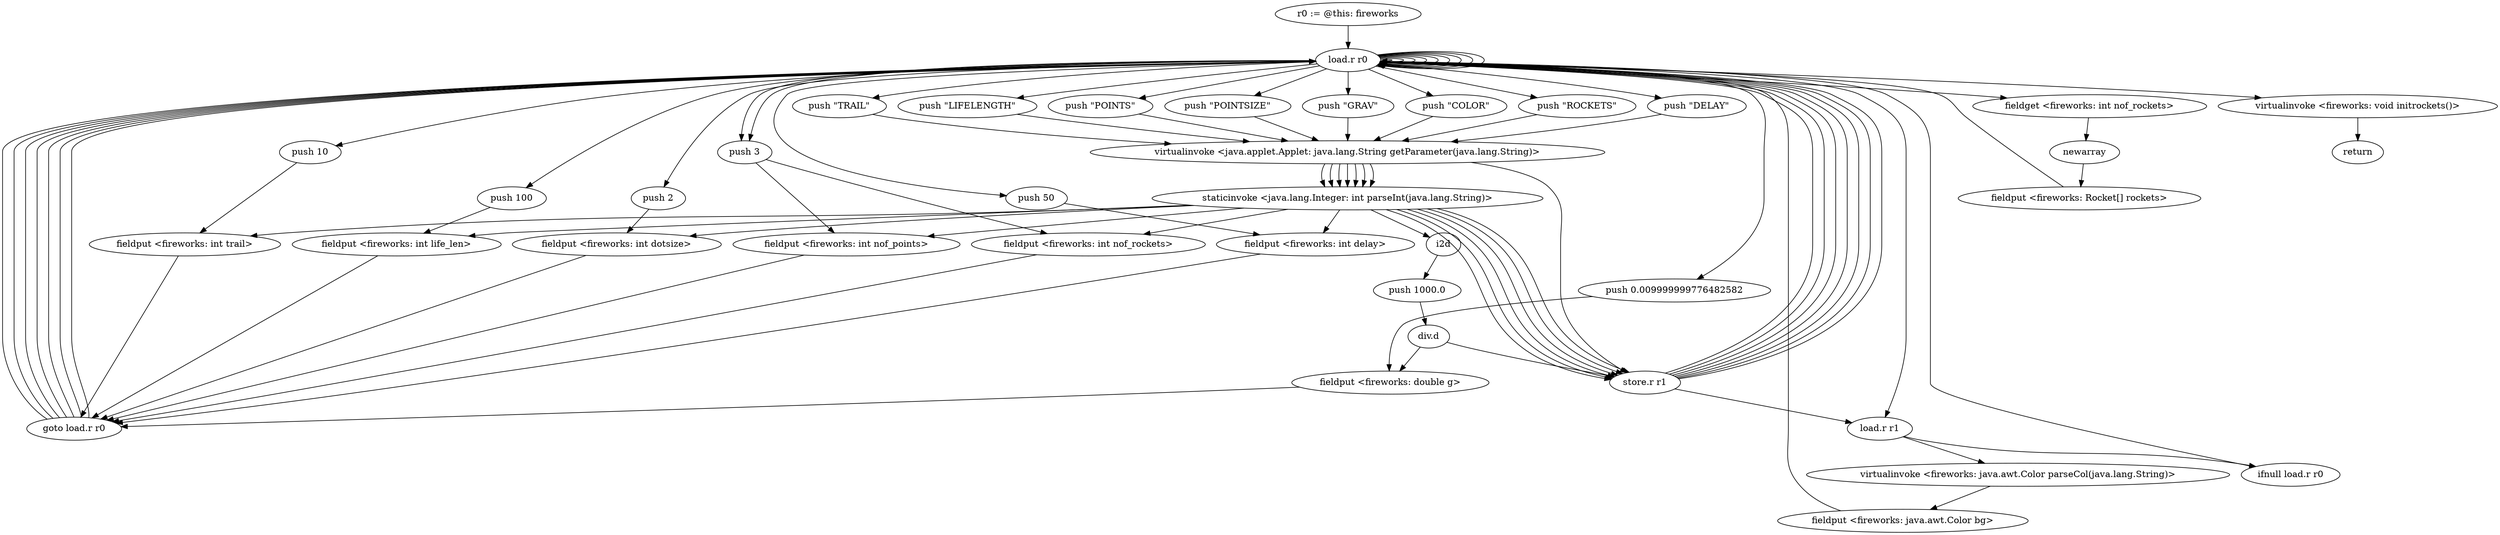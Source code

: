 digraph "" {
    "r0 := @this: fireworks"
    "load.r r0"
    "r0 := @this: fireworks"->"load.r r0";
    "load.r r0"->"load.r r0";
    "push \"ROCKETS\""
    "load.r r0"->"push \"ROCKETS\"";
    "virtualinvoke <java.applet.Applet: java.lang.String getParameter(java.lang.String)>"
    "push \"ROCKETS\""->"virtualinvoke <java.applet.Applet: java.lang.String getParameter(java.lang.String)>";
    "staticinvoke <java.lang.Integer: int parseInt(java.lang.String)>"
    "virtualinvoke <java.applet.Applet: java.lang.String getParameter(java.lang.String)>"->"staticinvoke <java.lang.Integer: int parseInt(java.lang.String)>";
    "fieldput <fireworks: int nof_rockets>"
    "staticinvoke <java.lang.Integer: int parseInt(java.lang.String)>"->"fieldput <fireworks: int nof_rockets>";
    "goto load.r r0"
    "fieldput <fireworks: int nof_rockets>"->"goto load.r r0";
    "goto load.r r0"->"load.r r0";
    "load.r r0"->"load.r r0";
    "push \"DELAY\""
    "load.r r0"->"push \"DELAY\"";
    "push \"DELAY\""->"virtualinvoke <java.applet.Applet: java.lang.String getParameter(java.lang.String)>";
    "virtualinvoke <java.applet.Applet: java.lang.String getParameter(java.lang.String)>"->"staticinvoke <java.lang.Integer: int parseInt(java.lang.String)>";
    "fieldput <fireworks: int delay>"
    "staticinvoke <java.lang.Integer: int parseInt(java.lang.String)>"->"fieldput <fireworks: int delay>";
    "fieldput <fireworks: int delay>"->"goto load.r r0";
    "goto load.r r0"->"load.r r0";
    "load.r r0"->"load.r r0";
    "push \"TRAIL\""
    "load.r r0"->"push \"TRAIL\"";
    "push \"TRAIL\""->"virtualinvoke <java.applet.Applet: java.lang.String getParameter(java.lang.String)>";
    "virtualinvoke <java.applet.Applet: java.lang.String getParameter(java.lang.String)>"->"staticinvoke <java.lang.Integer: int parseInt(java.lang.String)>";
    "fieldput <fireworks: int trail>"
    "staticinvoke <java.lang.Integer: int parseInt(java.lang.String)>"->"fieldput <fireworks: int trail>";
    "fieldput <fireworks: int trail>"->"goto load.r r0";
    "goto load.r r0"->"load.r r0";
    "load.r r0"->"load.r r0";
    "push \"LIFELENGTH\""
    "load.r r0"->"push \"LIFELENGTH\"";
    "push \"LIFELENGTH\""->"virtualinvoke <java.applet.Applet: java.lang.String getParameter(java.lang.String)>";
    "virtualinvoke <java.applet.Applet: java.lang.String getParameter(java.lang.String)>"->"staticinvoke <java.lang.Integer: int parseInt(java.lang.String)>";
    "fieldput <fireworks: int life_len>"
    "staticinvoke <java.lang.Integer: int parseInt(java.lang.String)>"->"fieldput <fireworks: int life_len>";
    "fieldput <fireworks: int life_len>"->"goto load.r r0";
    "goto load.r r0"->"load.r r0";
    "load.r r0"->"load.r r0";
    "push \"POINTS\""
    "load.r r0"->"push \"POINTS\"";
    "push \"POINTS\""->"virtualinvoke <java.applet.Applet: java.lang.String getParameter(java.lang.String)>";
    "virtualinvoke <java.applet.Applet: java.lang.String getParameter(java.lang.String)>"->"staticinvoke <java.lang.Integer: int parseInt(java.lang.String)>";
    "fieldput <fireworks: int nof_points>"
    "staticinvoke <java.lang.Integer: int parseInt(java.lang.String)>"->"fieldput <fireworks: int nof_points>";
    "fieldput <fireworks: int nof_points>"->"goto load.r r0";
    "goto load.r r0"->"load.r r0";
    "load.r r0"->"load.r r0";
    "push \"POINTSIZE\""
    "load.r r0"->"push \"POINTSIZE\"";
    "push \"POINTSIZE\""->"virtualinvoke <java.applet.Applet: java.lang.String getParameter(java.lang.String)>";
    "virtualinvoke <java.applet.Applet: java.lang.String getParameter(java.lang.String)>"->"staticinvoke <java.lang.Integer: int parseInt(java.lang.String)>";
    "fieldput <fireworks: int dotsize>"
    "staticinvoke <java.lang.Integer: int parseInt(java.lang.String)>"->"fieldput <fireworks: int dotsize>";
    "fieldput <fireworks: int dotsize>"->"goto load.r r0";
    "goto load.r r0"->"load.r r0";
    "load.r r0"->"load.r r0";
    "push \"GRAV\""
    "load.r r0"->"push \"GRAV\"";
    "push \"GRAV\""->"virtualinvoke <java.applet.Applet: java.lang.String getParameter(java.lang.String)>";
    "virtualinvoke <java.applet.Applet: java.lang.String getParameter(java.lang.String)>"->"staticinvoke <java.lang.Integer: int parseInt(java.lang.String)>";
    "i2d"
    "staticinvoke <java.lang.Integer: int parseInt(java.lang.String)>"->"i2d";
    "push 1000.0"
    "i2d"->"push 1000.0";
    "div.d"
    "push 1000.0"->"div.d";
    "fieldput <fireworks: double g>"
    "div.d"->"fieldput <fireworks: double g>";
    "fieldput <fireworks: double g>"->"goto load.r r0";
    "goto load.r r0"->"load.r r0";
    "push \"COLOR\""
    "load.r r0"->"push \"COLOR\"";
    "push \"COLOR\""->"virtualinvoke <java.applet.Applet: java.lang.String getParameter(java.lang.String)>";
    "store.r r1"
    "virtualinvoke <java.applet.Applet: java.lang.String getParameter(java.lang.String)>"->"store.r r1";
    "load.r r1"
    "store.r r1"->"load.r r1";
    "ifnull load.r r0"
    "load.r r1"->"ifnull load.r r0";
    "ifnull load.r r0"->"load.r r0";
    "load.r r0"->"load.r r0";
    "load.r r0"->"load.r r1";
    "virtualinvoke <fireworks: java.awt.Color parseCol(java.lang.String)>"
    "load.r r1"->"virtualinvoke <fireworks: java.awt.Color parseCol(java.lang.String)>";
    "fieldput <fireworks: java.awt.Color bg>"
    "virtualinvoke <fireworks: java.awt.Color parseCol(java.lang.String)>"->"fieldput <fireworks: java.awt.Color bg>";
    "fieldput <fireworks: java.awt.Color bg>"->"load.r r0";
    "load.r r0"->"load.r r0";
    "fieldget <fireworks: int nof_rockets>"
    "load.r r0"->"fieldget <fireworks: int nof_rockets>";
    "newarray"
    "fieldget <fireworks: int nof_rockets>"->"newarray";
    "fieldput <fireworks: Rocket[] rockets>"
    "newarray"->"fieldput <fireworks: Rocket[] rockets>";
    "fieldput <fireworks: Rocket[] rockets>"->"load.r r0";
    "virtualinvoke <fireworks: void initrockets()>"
    "load.r r0"->"virtualinvoke <fireworks: void initrockets()>";
    "return"
    "virtualinvoke <fireworks: void initrockets()>"->"return";
    "div.d"->"store.r r1";
    "store.r r1"->"load.r r0";
    "push 0.009999999776482582"
    "load.r r0"->"push 0.009999999776482582";
    "push 0.009999999776482582"->"fieldput <fireworks: double g>";
    "staticinvoke <java.lang.Integer: int parseInt(java.lang.String)>"->"store.r r1";
    "store.r r1"->"load.r r0";
    "push 2"
    "load.r r0"->"push 2";
    "push 2"->"fieldput <fireworks: int dotsize>";
    "staticinvoke <java.lang.Integer: int parseInt(java.lang.String)>"->"store.r r1";
    "store.r r1"->"load.r r0";
    "push 3"
    "load.r r0"->"push 3";
    "push 3"->"fieldput <fireworks: int nof_points>";
    "staticinvoke <java.lang.Integer: int parseInt(java.lang.String)>"->"store.r r1";
    "store.r r1"->"load.r r0";
    "push 100"
    "load.r r0"->"push 100";
    "push 100"->"fieldput <fireworks: int life_len>";
    "staticinvoke <java.lang.Integer: int parseInt(java.lang.String)>"->"store.r r1";
    "store.r r1"->"load.r r0";
    "push 10"
    "load.r r0"->"push 10";
    "push 10"->"fieldput <fireworks: int trail>";
    "staticinvoke <java.lang.Integer: int parseInt(java.lang.String)>"->"store.r r1";
    "store.r r1"->"load.r r0";
    "push 50"
    "load.r r0"->"push 50";
    "push 50"->"fieldput <fireworks: int delay>";
    "staticinvoke <java.lang.Integer: int parseInt(java.lang.String)>"->"store.r r1";
    "store.r r1"->"load.r r0";
    "load.r r0"->"push 3";
    "push 3"->"fieldput <fireworks: int nof_rockets>";
}
